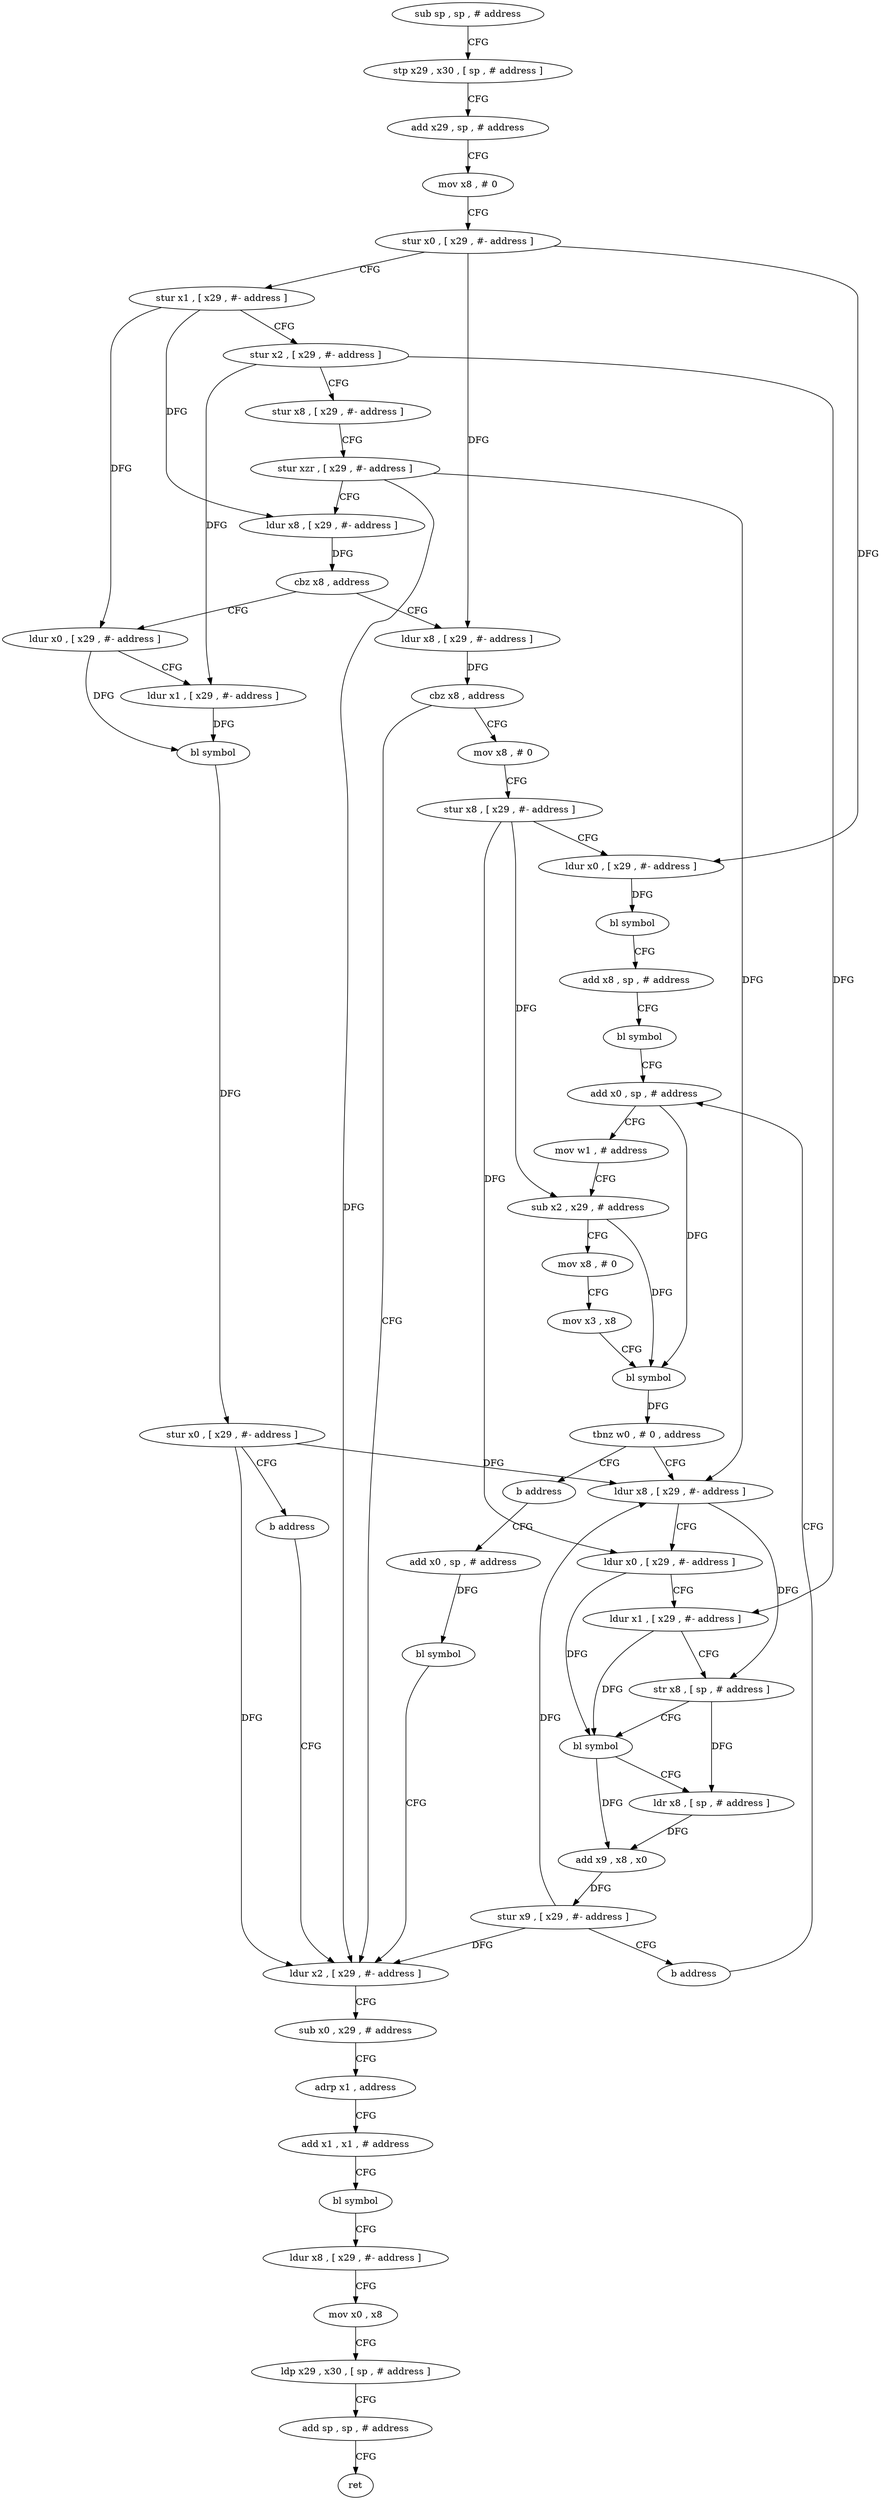 digraph "func" {
"182048" [label = "sub sp , sp , # address" ]
"182052" [label = "stp x29 , x30 , [ sp , # address ]" ]
"182056" [label = "add x29 , sp , # address" ]
"182060" [label = "mov x8 , # 0" ]
"182064" [label = "stur x0 , [ x29 , #- address ]" ]
"182068" [label = "stur x1 , [ x29 , #- address ]" ]
"182072" [label = "stur x2 , [ x29 , #- address ]" ]
"182076" [label = "stur x8 , [ x29 , #- address ]" ]
"182080" [label = "stur xzr , [ x29 , #- address ]" ]
"182084" [label = "ldur x8 , [ x29 , #- address ]" ]
"182088" [label = "cbz x8 , address" ]
"182112" [label = "ldur x8 , [ x29 , #- address ]" ]
"182092" [label = "ldur x0 , [ x29 , #- address ]" ]
"182116" [label = "cbz x8 , address" ]
"182220" [label = "ldur x2 , [ x29 , #- address ]" ]
"182120" [label = "mov x8 , # 0" ]
"182096" [label = "ldur x1 , [ x29 , #- address ]" ]
"182100" [label = "bl symbol" ]
"182104" [label = "stur x0 , [ x29 , #- address ]" ]
"182108" [label = "b address" ]
"182224" [label = "sub x0 , x29 , # address" ]
"182228" [label = "adrp x1 , address" ]
"182232" [label = "add x1 , x1 , # address" ]
"182236" [label = "bl symbol" ]
"182240" [label = "ldur x8 , [ x29 , #- address ]" ]
"182244" [label = "mov x0 , x8" ]
"182248" [label = "ldp x29 , x30 , [ sp , # address ]" ]
"182252" [label = "add sp , sp , # address" ]
"182256" [label = "ret" ]
"182124" [label = "stur x8 , [ x29 , #- address ]" ]
"182128" [label = "ldur x0 , [ x29 , #- address ]" ]
"182132" [label = "bl symbol" ]
"182136" [label = "add x8 , sp , # address" ]
"182140" [label = "bl symbol" ]
"182144" [label = "add x0 , sp , # address" ]
"182176" [label = "ldur x8 , [ x29 , #- address ]" ]
"182180" [label = "ldur x0 , [ x29 , #- address ]" ]
"182184" [label = "ldur x1 , [ x29 , #- address ]" ]
"182188" [label = "str x8 , [ sp , # address ]" ]
"182192" [label = "bl symbol" ]
"182196" [label = "ldr x8 , [ sp , # address ]" ]
"182200" [label = "add x9 , x8 , x0" ]
"182204" [label = "stur x9 , [ x29 , #- address ]" ]
"182208" [label = "b address" ]
"182172" [label = "b address" ]
"182212" [label = "add x0 , sp , # address" ]
"182148" [label = "mov w1 , # address" ]
"182152" [label = "sub x2 , x29 , # address" ]
"182156" [label = "mov x8 , # 0" ]
"182160" [label = "mov x3 , x8" ]
"182164" [label = "bl symbol" ]
"182168" [label = "tbnz w0 , # 0 , address" ]
"182216" [label = "bl symbol" ]
"182048" -> "182052" [ label = "CFG" ]
"182052" -> "182056" [ label = "CFG" ]
"182056" -> "182060" [ label = "CFG" ]
"182060" -> "182064" [ label = "CFG" ]
"182064" -> "182068" [ label = "CFG" ]
"182064" -> "182112" [ label = "DFG" ]
"182064" -> "182128" [ label = "DFG" ]
"182068" -> "182072" [ label = "CFG" ]
"182068" -> "182084" [ label = "DFG" ]
"182068" -> "182092" [ label = "DFG" ]
"182072" -> "182076" [ label = "CFG" ]
"182072" -> "182096" [ label = "DFG" ]
"182072" -> "182184" [ label = "DFG" ]
"182076" -> "182080" [ label = "CFG" ]
"182080" -> "182084" [ label = "CFG" ]
"182080" -> "182220" [ label = "DFG" ]
"182080" -> "182176" [ label = "DFG" ]
"182084" -> "182088" [ label = "DFG" ]
"182088" -> "182112" [ label = "CFG" ]
"182088" -> "182092" [ label = "CFG" ]
"182112" -> "182116" [ label = "DFG" ]
"182092" -> "182096" [ label = "CFG" ]
"182092" -> "182100" [ label = "DFG" ]
"182116" -> "182220" [ label = "CFG" ]
"182116" -> "182120" [ label = "CFG" ]
"182220" -> "182224" [ label = "CFG" ]
"182120" -> "182124" [ label = "CFG" ]
"182096" -> "182100" [ label = "DFG" ]
"182100" -> "182104" [ label = "DFG" ]
"182104" -> "182108" [ label = "CFG" ]
"182104" -> "182220" [ label = "DFG" ]
"182104" -> "182176" [ label = "DFG" ]
"182108" -> "182220" [ label = "CFG" ]
"182224" -> "182228" [ label = "CFG" ]
"182228" -> "182232" [ label = "CFG" ]
"182232" -> "182236" [ label = "CFG" ]
"182236" -> "182240" [ label = "CFG" ]
"182240" -> "182244" [ label = "CFG" ]
"182244" -> "182248" [ label = "CFG" ]
"182248" -> "182252" [ label = "CFG" ]
"182252" -> "182256" [ label = "CFG" ]
"182124" -> "182128" [ label = "CFG" ]
"182124" -> "182180" [ label = "DFG" ]
"182124" -> "182152" [ label = "DFG" ]
"182128" -> "182132" [ label = "DFG" ]
"182132" -> "182136" [ label = "CFG" ]
"182136" -> "182140" [ label = "CFG" ]
"182140" -> "182144" [ label = "CFG" ]
"182144" -> "182148" [ label = "CFG" ]
"182144" -> "182164" [ label = "DFG" ]
"182176" -> "182180" [ label = "CFG" ]
"182176" -> "182188" [ label = "DFG" ]
"182180" -> "182184" [ label = "CFG" ]
"182180" -> "182192" [ label = "DFG" ]
"182184" -> "182188" [ label = "CFG" ]
"182184" -> "182192" [ label = "DFG" ]
"182188" -> "182192" [ label = "CFG" ]
"182188" -> "182196" [ label = "DFG" ]
"182192" -> "182196" [ label = "CFG" ]
"182192" -> "182200" [ label = "DFG" ]
"182196" -> "182200" [ label = "DFG" ]
"182200" -> "182204" [ label = "DFG" ]
"182204" -> "182208" [ label = "CFG" ]
"182204" -> "182220" [ label = "DFG" ]
"182204" -> "182176" [ label = "DFG" ]
"182208" -> "182144" [ label = "CFG" ]
"182172" -> "182212" [ label = "CFG" ]
"182212" -> "182216" [ label = "DFG" ]
"182148" -> "182152" [ label = "CFG" ]
"182152" -> "182156" [ label = "CFG" ]
"182152" -> "182164" [ label = "DFG" ]
"182156" -> "182160" [ label = "CFG" ]
"182160" -> "182164" [ label = "CFG" ]
"182164" -> "182168" [ label = "DFG" ]
"182168" -> "182176" [ label = "CFG" ]
"182168" -> "182172" [ label = "CFG" ]
"182216" -> "182220" [ label = "CFG" ]
}

